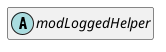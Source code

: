 @startuml
set namespaceSeparator \\
hide members
hide << alias >> circle

abstract class modLoggedHelper
@enduml
